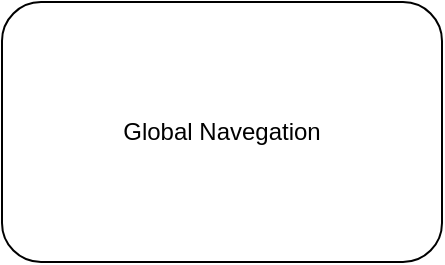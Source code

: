 <mxfile version="13.6.5">
    <diagram id="cyTsrvtkr-35WLN9y-V6" name="Page-1">
        <mxGraphModel dx="1058" dy="642" grid="1" gridSize="10" guides="1" tooltips="1" connect="1" arrows="1" fold="1" page="1" pageScale="1" pageWidth="850" pageHeight="1100" math="0" shadow="0">
            <root>
                <mxCell id="0"/>
                <mxCell id="1" parent="0"/>
                <mxCell id="2" value="Global Navegation" style="rounded=1;whiteSpace=wrap;html=1;" vertex="1" parent="1">
                    <mxGeometry x="260" y="40" width="220" height="130" as="geometry"/>
                </mxCell>
            </root>
        </mxGraphModel>
    </diagram>
</mxfile>